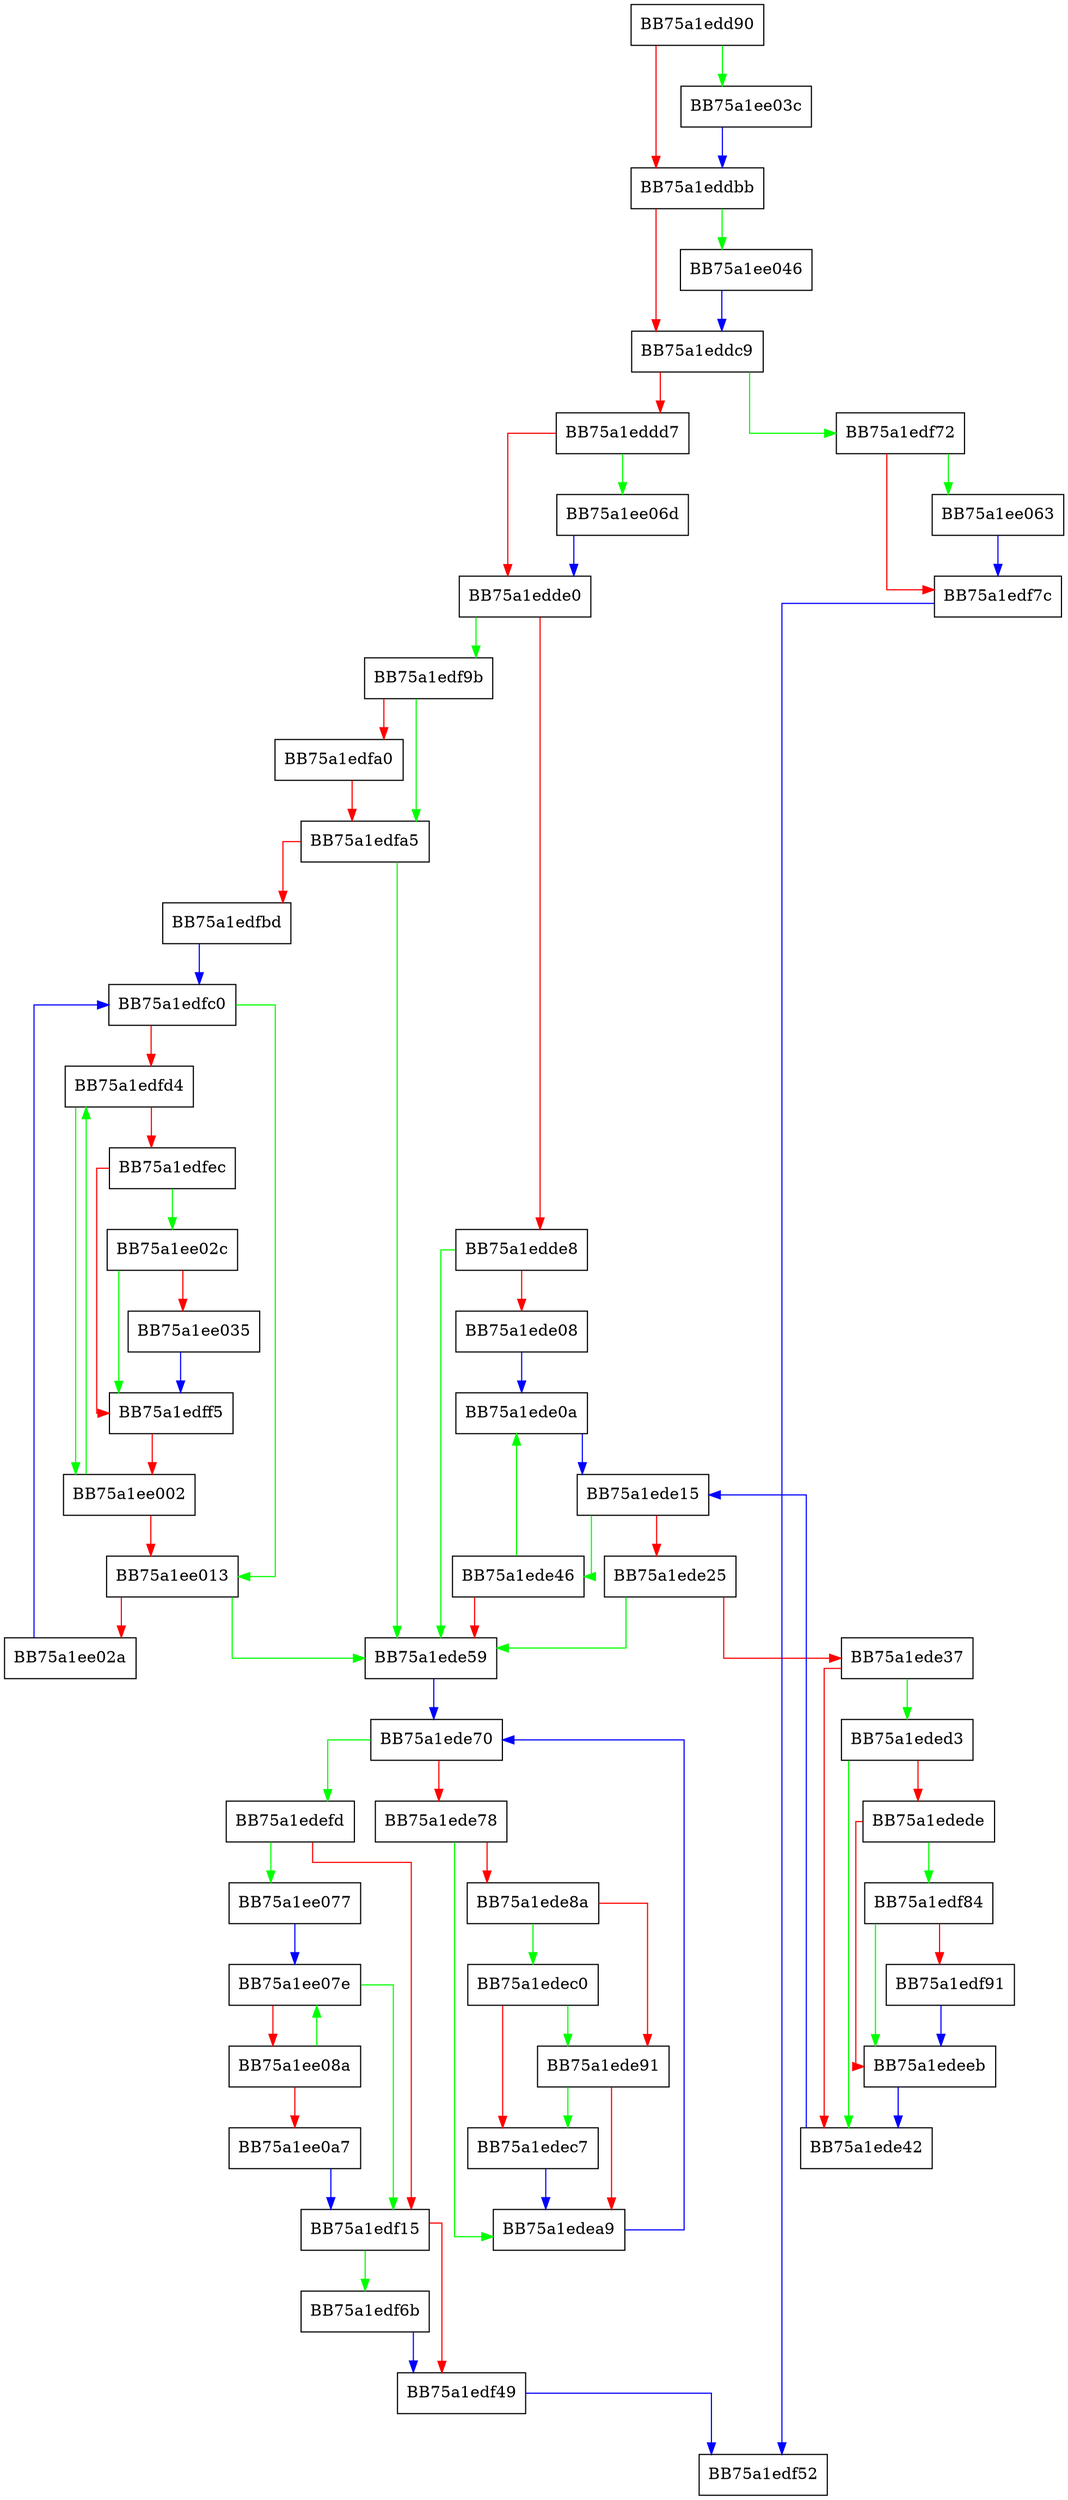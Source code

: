 digraph unload_pages {
  node [shape="box"];
  graph [splines=ortho];
  BB75a1edd90 -> BB75a1ee03c [color="green"];
  BB75a1edd90 -> BB75a1eddbb [color="red"];
  BB75a1eddbb -> BB75a1ee046 [color="green"];
  BB75a1eddbb -> BB75a1eddc9 [color="red"];
  BB75a1eddc9 -> BB75a1edf72 [color="green"];
  BB75a1eddc9 -> BB75a1eddd7 [color="red"];
  BB75a1eddd7 -> BB75a1ee06d [color="green"];
  BB75a1eddd7 -> BB75a1edde0 [color="red"];
  BB75a1edde0 -> BB75a1edf9b [color="green"];
  BB75a1edde0 -> BB75a1edde8 [color="red"];
  BB75a1edde8 -> BB75a1ede59 [color="green"];
  BB75a1edde8 -> BB75a1ede08 [color="red"];
  BB75a1ede08 -> BB75a1ede0a [color="blue"];
  BB75a1ede0a -> BB75a1ede15 [color="blue"];
  BB75a1ede15 -> BB75a1ede46 [color="green"];
  BB75a1ede15 -> BB75a1ede25 [color="red"];
  BB75a1ede25 -> BB75a1ede59 [color="green"];
  BB75a1ede25 -> BB75a1ede37 [color="red"];
  BB75a1ede37 -> BB75a1eded3 [color="green"];
  BB75a1ede37 -> BB75a1ede42 [color="red"];
  BB75a1ede42 -> BB75a1ede15 [color="blue"];
  BB75a1ede46 -> BB75a1ede0a [color="green"];
  BB75a1ede46 -> BB75a1ede59 [color="red"];
  BB75a1ede59 -> BB75a1ede70 [color="blue"];
  BB75a1ede70 -> BB75a1edefd [color="green"];
  BB75a1ede70 -> BB75a1ede78 [color="red"];
  BB75a1ede78 -> BB75a1edea9 [color="green"];
  BB75a1ede78 -> BB75a1ede8a [color="red"];
  BB75a1ede8a -> BB75a1edec0 [color="green"];
  BB75a1ede8a -> BB75a1ede91 [color="red"];
  BB75a1ede91 -> BB75a1edec7 [color="green"];
  BB75a1ede91 -> BB75a1edea9 [color="red"];
  BB75a1edea9 -> BB75a1ede70 [color="blue"];
  BB75a1edec0 -> BB75a1ede91 [color="green"];
  BB75a1edec0 -> BB75a1edec7 [color="red"];
  BB75a1edec7 -> BB75a1edea9 [color="blue"];
  BB75a1eded3 -> BB75a1ede42 [color="green"];
  BB75a1eded3 -> BB75a1edede [color="red"];
  BB75a1edede -> BB75a1edf84 [color="green"];
  BB75a1edede -> BB75a1edeeb [color="red"];
  BB75a1edeeb -> BB75a1ede42 [color="blue"];
  BB75a1edefd -> BB75a1ee077 [color="green"];
  BB75a1edefd -> BB75a1edf15 [color="red"];
  BB75a1edf15 -> BB75a1edf6b [color="green"];
  BB75a1edf15 -> BB75a1edf49 [color="red"];
  BB75a1edf49 -> BB75a1edf52 [color="blue"];
  BB75a1edf6b -> BB75a1edf49 [color="blue"];
  BB75a1edf72 -> BB75a1ee063 [color="green"];
  BB75a1edf72 -> BB75a1edf7c [color="red"];
  BB75a1edf7c -> BB75a1edf52 [color="blue"];
  BB75a1edf84 -> BB75a1edeeb [color="green"];
  BB75a1edf84 -> BB75a1edf91 [color="red"];
  BB75a1edf91 -> BB75a1edeeb [color="blue"];
  BB75a1edf9b -> BB75a1edfa5 [color="green"];
  BB75a1edf9b -> BB75a1edfa0 [color="red"];
  BB75a1edfa0 -> BB75a1edfa5 [color="red"];
  BB75a1edfa5 -> BB75a1ede59 [color="green"];
  BB75a1edfa5 -> BB75a1edfbd [color="red"];
  BB75a1edfbd -> BB75a1edfc0 [color="blue"];
  BB75a1edfc0 -> BB75a1ee013 [color="green"];
  BB75a1edfc0 -> BB75a1edfd4 [color="red"];
  BB75a1edfd4 -> BB75a1ee002 [color="green"];
  BB75a1edfd4 -> BB75a1edfec [color="red"];
  BB75a1edfec -> BB75a1ee02c [color="green"];
  BB75a1edfec -> BB75a1edff5 [color="red"];
  BB75a1edff5 -> BB75a1ee002 [color="red"];
  BB75a1ee002 -> BB75a1edfd4 [color="green"];
  BB75a1ee002 -> BB75a1ee013 [color="red"];
  BB75a1ee013 -> BB75a1ede59 [color="green"];
  BB75a1ee013 -> BB75a1ee02a [color="red"];
  BB75a1ee02a -> BB75a1edfc0 [color="blue"];
  BB75a1ee02c -> BB75a1edff5 [color="green"];
  BB75a1ee02c -> BB75a1ee035 [color="red"];
  BB75a1ee035 -> BB75a1edff5 [color="blue"];
  BB75a1ee03c -> BB75a1eddbb [color="blue"];
  BB75a1ee046 -> BB75a1eddc9 [color="blue"];
  BB75a1ee063 -> BB75a1edf7c [color="blue"];
  BB75a1ee06d -> BB75a1edde0 [color="blue"];
  BB75a1ee077 -> BB75a1ee07e [color="blue"];
  BB75a1ee07e -> BB75a1edf15 [color="green"];
  BB75a1ee07e -> BB75a1ee08a [color="red"];
  BB75a1ee08a -> BB75a1ee07e [color="green"];
  BB75a1ee08a -> BB75a1ee0a7 [color="red"];
  BB75a1ee0a7 -> BB75a1edf15 [color="blue"];
}